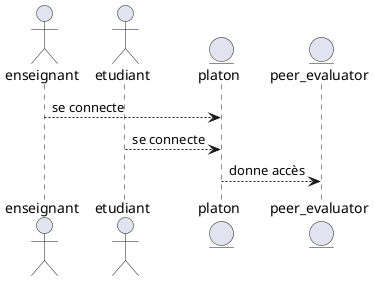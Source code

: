 @startuml

actor enseignant
actor etudiant

entity platon
entity peer_evaluator

enseignant --> platon : se connecte
etudiant --> platon : se connecte

platon --> peer_evaluator : donne accès

@enduml